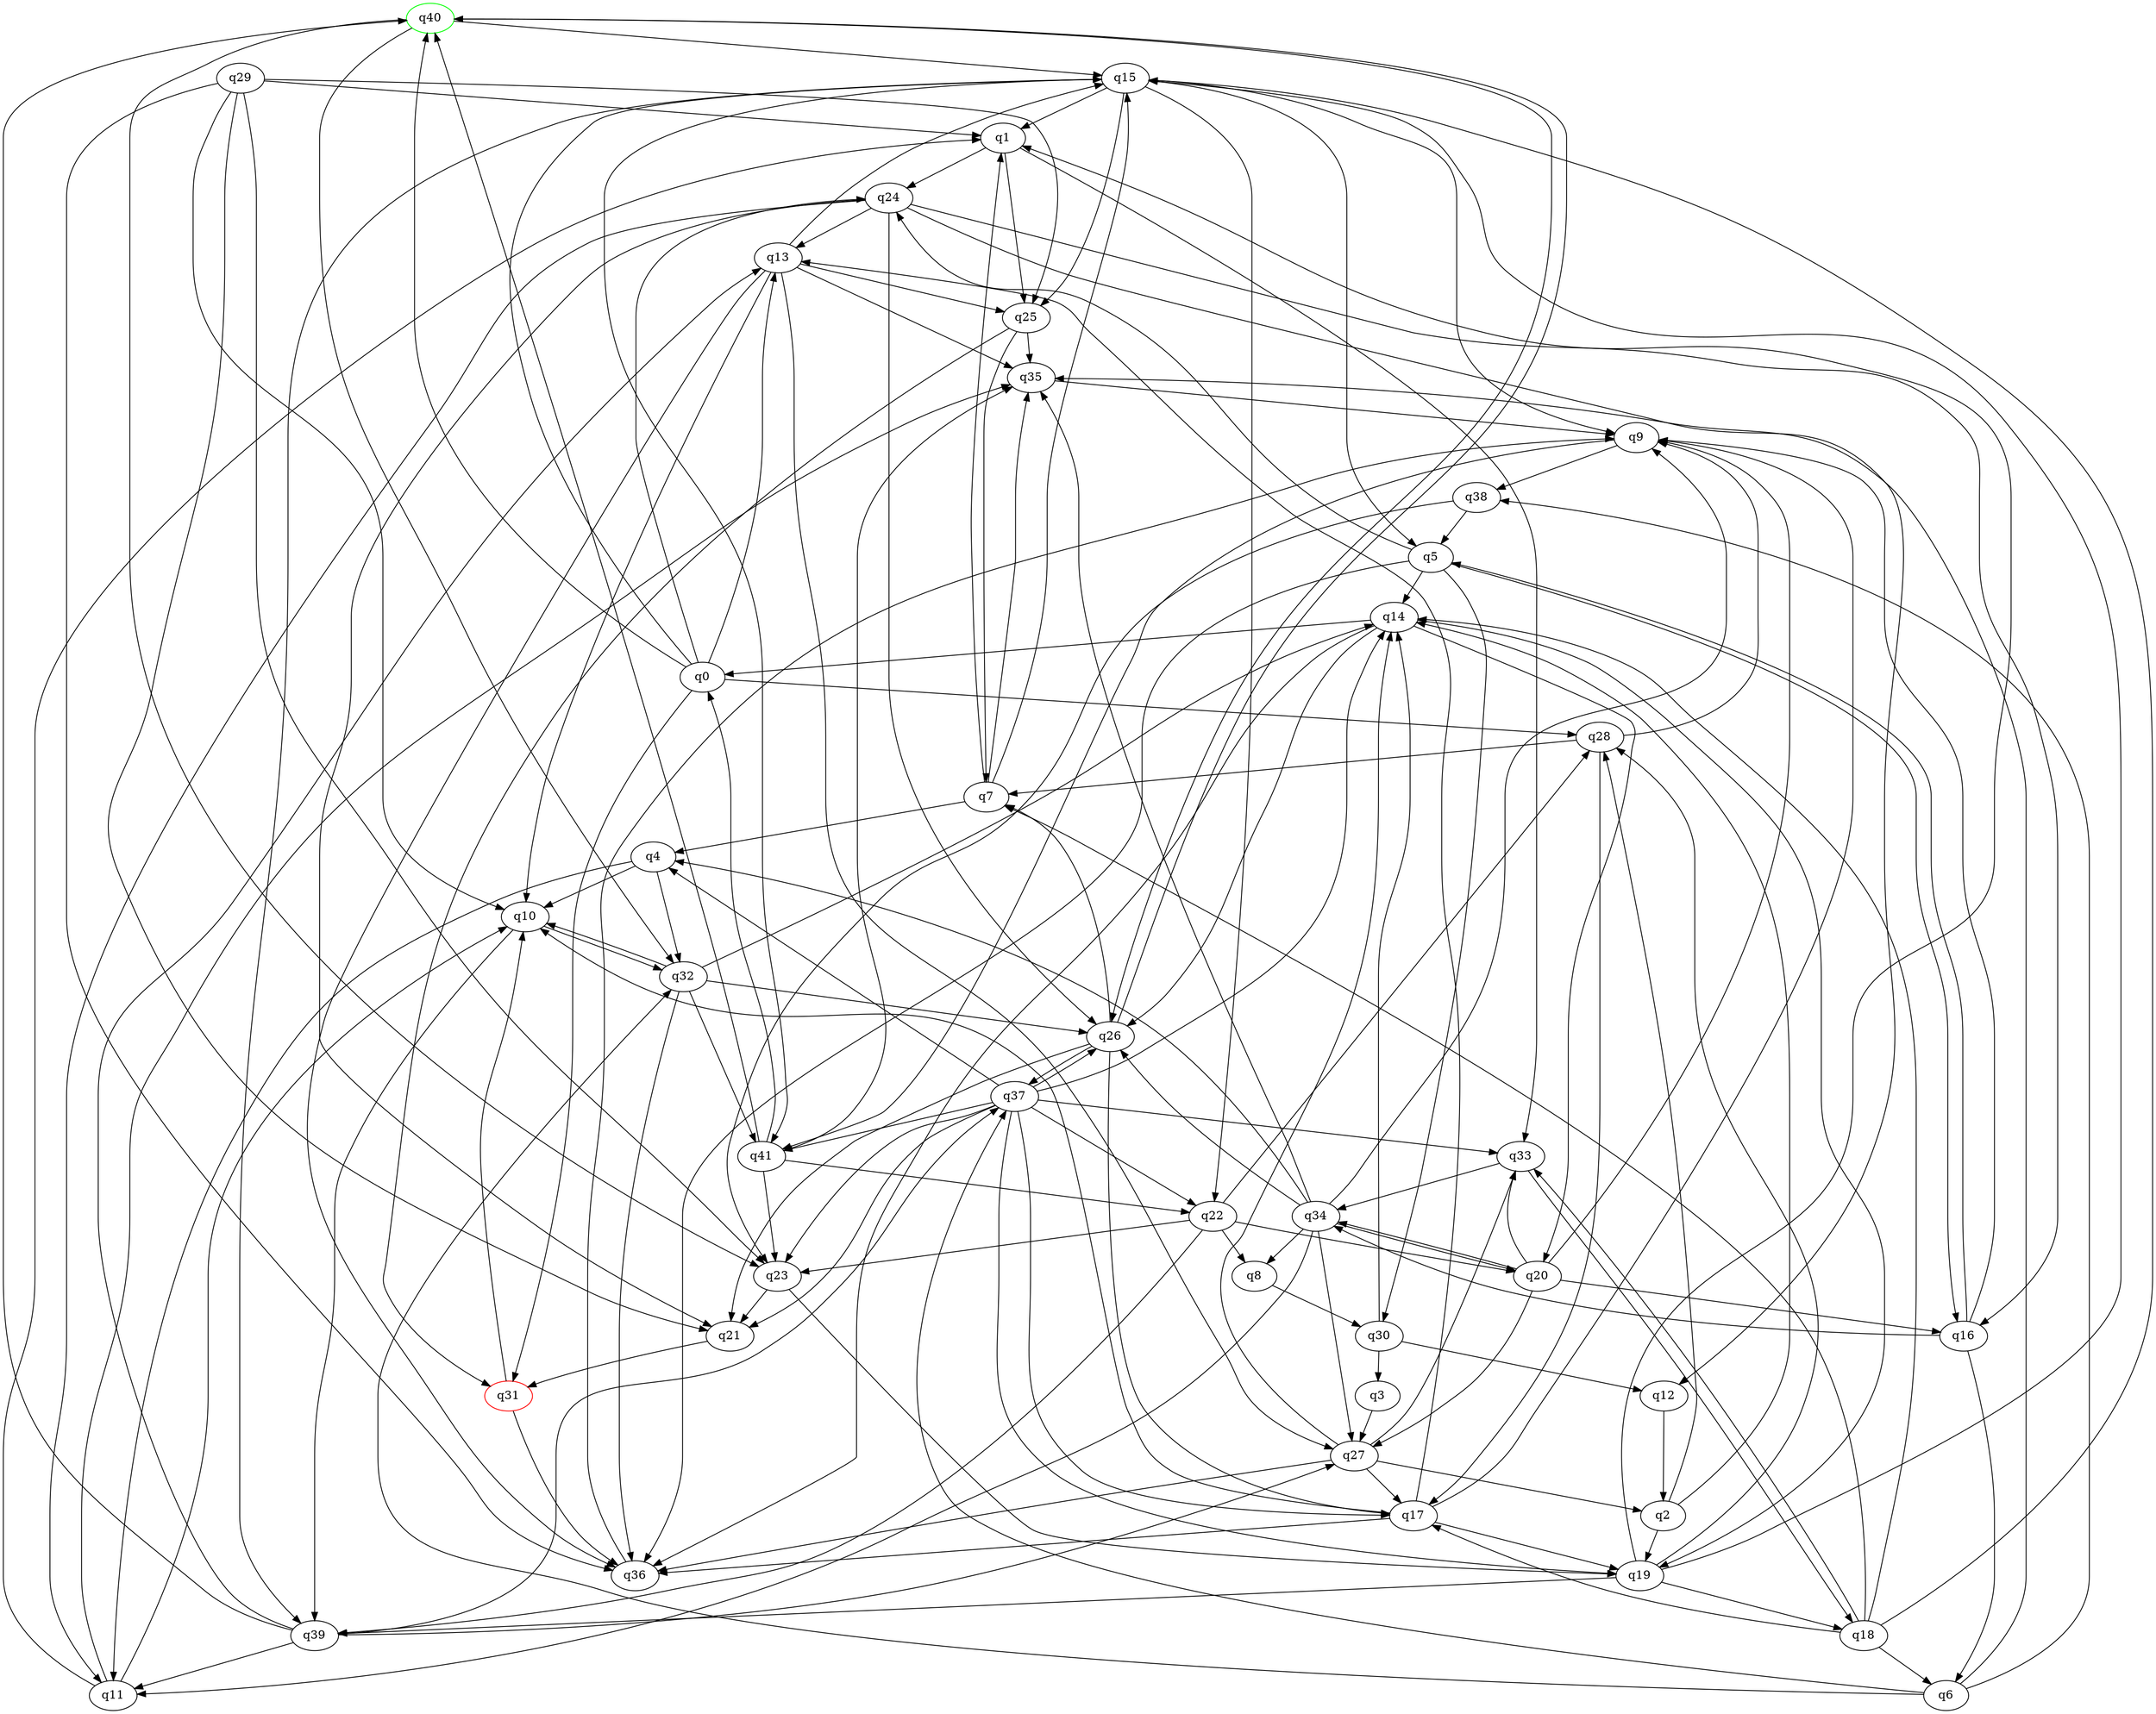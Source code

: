 digraph A{
q40 [initial=1,color=green];
q31 [final=1,color=red];
q0 -> q13;
q0 -> q15;
q0 -> q24;
q0 -> q28;
q0 -> q31;
q0 -> q40;
q1 -> q24;
q1 -> q25;
q1 -> q33;
q2 -> q14;
q2 -> q19;
q2 -> q28;
q3 -> q27;
q4 -> q10;
q4 -> q11;
q4 -> q32;
q5 -> q14;
q5 -> q16;
q5 -> q24;
q5 -> q30;
q5 -> q36;
q6 -> q32;
q6 -> q35;
q6 -> q37;
q6 -> q38;
q7 -> q1;
q7 -> q4;
q7 -> q15;
q7 -> q35;
q8 -> q30;
q9 -> q38;
q9 -> q41;
q10 -> q32;
q10 -> q39;
q11 -> q1;
q11 -> q10;
q11 -> q35;
q12 -> q2;
q13 -> q10;
q13 -> q15;
q13 -> q25;
q13 -> q27;
q13 -> q35;
q13 -> q36;
q14 -> q0;
q14 -> q19;
q14 -> q20;
q14 -> q26;
q14 -> q36;
q15 -> q1;
q15 -> q5;
q15 -> q9;
q15 -> q22;
q15 -> q25;
q15 -> q39;
q15 -> q41;
q16 -> q5;
q16 -> q6;
q16 -> q9;
q16 -> q34;
q17 -> q9;
q17 -> q10;
q17 -> q13;
q17 -> q19;
q17 -> q36;
q18 -> q6;
q18 -> q7;
q18 -> q14;
q18 -> q15;
q18 -> q17;
q18 -> q33;
q19 -> q1;
q19 -> q15;
q19 -> q18;
q19 -> q28;
q19 -> q39;
q20 -> q9;
q20 -> q16;
q20 -> q27;
q20 -> q33;
q20 -> q34;
q21 -> q31;
q22 -> q8;
q22 -> q20;
q22 -> q23;
q22 -> q28;
q22 -> q39;
q23 -> q19;
q23 -> q21;
q24 -> q11;
q24 -> q12;
q24 -> q13;
q24 -> q16;
q24 -> q21;
q24 -> q26;
q25 -> q7;
q25 -> q31;
q25 -> q35;
q26 -> q7;
q26 -> q17;
q26 -> q21;
q26 -> q37;
q26 -> q40;
q27 -> q2;
q27 -> q14;
q27 -> q17;
q27 -> q33;
q27 -> q36;
q28 -> q7;
q28 -> q9;
q28 -> q17;
q29 -> q1;
q29 -> q10;
q29 -> q21;
q29 -> q23;
q29 -> q25;
q29 -> q36;
q30 -> q3;
q30 -> q12;
q30 -> q14;
q31 -> q10;
q31 -> q36;
q32 -> q10;
q32 -> q14;
q32 -> q26;
q32 -> q36;
q32 -> q41;
q33 -> q18;
q33 -> q34;
q34 -> q4;
q34 -> q8;
q34 -> q9;
q34 -> q11;
q34 -> q20;
q34 -> q26;
q34 -> q27;
q34 -> q35;
q35 -> q9;
q36 -> q9;
q37 -> q4;
q37 -> q14;
q37 -> q17;
q37 -> q19;
q37 -> q21;
q37 -> q22;
q37 -> q23;
q37 -> q26;
q37 -> q33;
q37 -> q41;
q38 -> q5;
q38 -> q23;
q39 -> q11;
q39 -> q13;
q39 -> q27;
q39 -> q37;
q39 -> q40;
q40 -> q15;
q40 -> q23;
q40 -> q26;
q40 -> q32;
q41 -> q0;
q41 -> q22;
q41 -> q23;
q41 -> q35;
q41 -> q40;
}